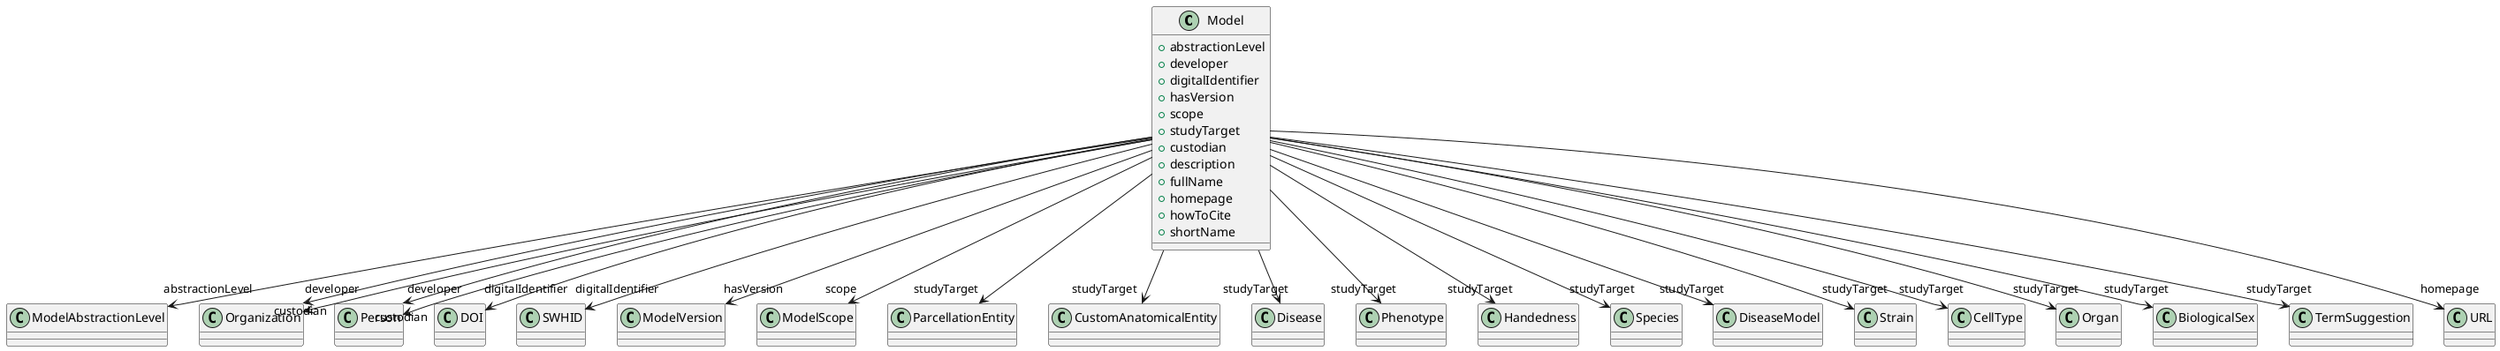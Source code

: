 @startuml
class Model {
+abstractionLevel
+developer
+digitalIdentifier
+hasVersion
+scope
+studyTarget
+custodian
+description
+fullName
+homepage
+howToCite
+shortName

}
Model -d-> "abstractionLevel" ModelAbstractionLevel
Model -d-> "developer" Organization
Model -d-> "developer" Person
Model -d-> "digitalIdentifier" DOI
Model -d-> "digitalIdentifier" SWHID
Model -d-> "hasVersion" ModelVersion
Model -d-> "scope" ModelScope
Model -d-> "studyTarget" ParcellationEntity
Model -d-> "studyTarget" CustomAnatomicalEntity
Model -d-> "studyTarget" Disease
Model -d-> "studyTarget" Phenotype
Model -d-> "studyTarget" Handedness
Model -d-> "studyTarget" Species
Model -d-> "studyTarget" DiseaseModel
Model -d-> "studyTarget" Strain
Model -d-> "studyTarget" CellType
Model -d-> "studyTarget" Organ
Model -d-> "studyTarget" BiologicalSex
Model -d-> "studyTarget" TermSuggestion
Model -d-> "custodian" Organization
Model -d-> "custodian" Person
Model -d-> "homepage" URL

@enduml